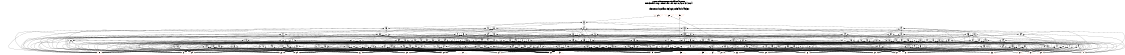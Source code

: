 # Network structure generated by ABC

digraph network {
size = "7.5,10";
center = true;
edge [dir = back];

{
  node [shape = plaintext];
  edge [style = invis];
  LevelTitle1 [label=""];
  LevelTitle2 [label=""];
  Level6 [label = ""];
  Level5 [label = ""];
  Level4 [label = ""];
  Level3 [label = ""];
  Level2 [label = ""];
  Level1 [label = ""];
  Level0 [label = ""];
  LevelTitle1 ->  LevelTitle2 ->  Level6 ->  Level5 ->  Level4 ->  Level3 ->  Level2 ->  Level1 ->  Level0;
}

{
  rank = same;
  LevelTitle1;
  title1 [shape=plaintext,
          fontsize=20,
          fontname = "Times-Roman",
          label="Network structure visualized by ABC\nBenchmark \"top\". Time was Wed Oct 16 16:07:34 2024. "
         ];
}

{
  rank = same;
  LevelTitle2;
  title2 [shape=plaintext,
          fontsize=18,
          fontname = "Times-Roman",
          label="The network contains 156 logic nodes and 0 latches.\n"
         ];
}

{
  rank = same;
  Level6;
  Node29 [label = "pd0", shape = invtriangle, color = coral, fillcolor = coral];
  Node30 [label = "pe0", shape = invtriangle, color = coral, fillcolor = coral];
  Node31 [label = "pf0", shape = invtriangle, color = coral, fillcolor = coral];
}

{
  rank = same;
  Level5;
  Node33 [label = "33\n", shape = ellipse];
}

{
  rank = same;
  Level4;
  Node34 [label = "34\n", shape = ellipse];
  Node88 [label = "88\n", shape = ellipse];
  Node119 [label = "119\n", shape = ellipse];
  Node152 [label = "152\n", shape = ellipse];
  Node163 [label = "163\n", shape = ellipse];
  Node172 [label = "172\n", shape = ellipse];
}

{
  rank = same;
  Level3;
  Node35 [label = "35\n", shape = ellipse];
  Node61 [label = "61\n", shape = ellipse];
  Node70 [label = "70\n", shape = ellipse];
  Node76 [label = "76\n", shape = ellipse];
  Node89 [label = "89\n", shape = ellipse];
  Node97 [label = "97\n", shape = ellipse];
  Node120 [label = "120\n", shape = ellipse];
  Node130 [label = "130\n", shape = ellipse];
  Node139 [label = "139\n", shape = ellipse];
  Node142 [label = "142\n", shape = ellipse];
  Node153 [label = "153\n", shape = ellipse];
  Node155 [label = "155\n", shape = ellipse];
  Node164 [label = "164\n", shape = ellipse];
  Node170 [label = "170\n", shape = ellipse];
  Node173 [label = "173\n", shape = ellipse];
  Node174 [label = "174\n", shape = ellipse];
  Node179 [label = "179\n", shape = ellipse];
  Node183 [label = "183\n", shape = ellipse];
}

{
  rank = same;
  Level2;
  Node36 [label = "36\n", shape = ellipse];
  Node39 [label = "39\n", shape = ellipse];
  Node43 [label = "43\n", shape = ellipse];
  Node46 [label = "46\n", shape = ellipse];
  Node50 [label = "50\n", shape = ellipse];
  Node55 [label = "55\n", shape = ellipse];
  Node62 [label = "62\n", shape = ellipse];
  Node64 [label = "64\n", shape = ellipse];
  Node66 [label = "66\n", shape = ellipse];
  Node68 [label = "68\n", shape = ellipse];
  Node71 [label = "71\n", shape = ellipse];
  Node74 [label = "74\n", shape = ellipse];
  Node77 [label = "77\n", shape = ellipse];
  Node82 [label = "82\n", shape = ellipse];
  Node85 [label = "85\n", shape = ellipse];
  Node90 [label = "90\n", shape = ellipse];
  Node91 [label = "91\n", shape = ellipse];
  Node92 [label = "92\n", shape = ellipse];
  Node94 [label = "94\n", shape = ellipse];
  Node98 [label = "98\n", shape = ellipse];
  Node99 [label = "99\n", shape = ellipse];
  Node101 [label = "101\n", shape = ellipse];
  Node103 [label = "103\n", shape = ellipse];
  Node107 [label = "107\n", shape = ellipse];
  Node112 [label = "112\n", shape = ellipse];
  Node121 [label = "121\n", shape = ellipse];
  Node124 [label = "124\n", shape = ellipse];
  Node127 [label = "127\n", shape = ellipse];
  Node131 [label = "131\n", shape = ellipse];
  Node134 [label = "134\n", shape = ellipse];
  Node136 [label = "136\n", shape = ellipse];
  Node137 [label = "137\n", shape = ellipse];
  Node140 [label = "140\n", shape = ellipse];
  Node143 [label = "143\n", shape = ellipse];
  Node145 [label = "145\n", shape = ellipse];
  Node146 [label = "146\n", shape = ellipse];
  Node148 [label = "148\n", shape = ellipse];
  Node149 [label = "149\n", shape = ellipse];
  Node151 [label = "151\n", shape = ellipse];
  Node154 [label = "154\n", shape = ellipse];
  Node156 [label = "156\n", shape = ellipse];
  Node157 [label = "157\n", shape = ellipse];
  Node159 [label = "159\n", shape = ellipse];
  Node161 [label = "161\n", shape = ellipse];
  Node165 [label = "165\n", shape = ellipse];
  Node168 [label = "168\n", shape = ellipse];
  Node169 [label = "169\n", shape = ellipse];
  Node171 [label = "171\n", shape = ellipse];
  Node175 [label = "175\n", shape = ellipse];
  Node176 [label = "176\n", shape = ellipse];
  Node178 [label = "178\n", shape = ellipse];
  Node180 [label = "180\n", shape = ellipse];
  Node181 [label = "181\n", shape = ellipse];
  Node184 [label = "184\n", shape = ellipse];
  Node185 [label = "185\n", shape = ellipse];
  Node186 [label = "186\n", shape = ellipse];
}

{
  rank = same;
  Level1;
  Node37 [label = "37\n", shape = ellipse];
  Node38 [label = "38\n", shape = ellipse];
  Node40 [label = "40\n", shape = ellipse];
  Node41 [label = "41\n", shape = ellipse];
  Node42 [label = "42\n", shape = ellipse];
  Node44 [label = "44\n", shape = ellipse];
  Node45 [label = "45\n", shape = ellipse];
  Node47 [label = "47\n", shape = ellipse];
  Node48 [label = "48\n", shape = ellipse];
  Node49 [label = "49\n", shape = ellipse];
  Node51 [label = "51\n", shape = ellipse];
  Node52 [label = "52\n", shape = ellipse];
  Node53 [label = "53\n", shape = ellipse];
  Node54 [label = "54\n", shape = ellipse];
  Node56 [label = "56\n", shape = ellipse];
  Node57 [label = "57\n", shape = ellipse];
  Node58 [label = "58\n", shape = ellipse];
  Node59 [label = "59\n", shape = ellipse];
  Node60 [label = "60\n", shape = ellipse];
  Node63 [label = "63\n", shape = ellipse];
  Node65 [label = "65\n", shape = ellipse];
  Node67 [label = "67\n", shape = ellipse];
  Node69 [label = "69\n", shape = ellipse];
  Node72 [label = "72\n", shape = ellipse];
  Node73 [label = "73\n", shape = ellipse];
  Node75 [label = "75\n", shape = ellipse];
  Node78 [label = "78\n", shape = ellipse];
  Node79 [label = "79\n", shape = ellipse];
  Node80 [label = "80\n", shape = ellipse];
  Node81 [label = "81\n", shape = ellipse];
  Node83 [label = "83\n", shape = ellipse];
  Node84 [label = "84\n", shape = ellipse];
  Node86 [label = "86\n", shape = ellipse];
  Node87 [label = "87\n", shape = ellipse];
  Node93 [label = "93\n", shape = ellipse];
  Node95 [label = "95\n", shape = ellipse];
  Node96 [label = "96\n", shape = ellipse];
  Node100 [label = "100\n", shape = ellipse];
  Node102 [label = "102\n", shape = ellipse];
  Node104 [label = "104\n", shape = ellipse];
  Node105 [label = "105\n", shape = ellipse];
  Node106 [label = "106\n", shape = ellipse];
  Node108 [label = "108\n", shape = ellipse];
  Node109 [label = "109\n", shape = ellipse];
  Node110 [label = "110\n", shape = ellipse];
  Node111 [label = "111\n", shape = ellipse];
  Node113 [label = "113\n", shape = ellipse];
  Node114 [label = "114\n", shape = ellipse];
  Node115 [label = "115\n", shape = ellipse];
  Node116 [label = "116\n", shape = ellipse];
  Node117 [label = "117\n", shape = ellipse];
  Node118 [label = "118\n", shape = ellipse];
  Node122 [label = "122\n", shape = ellipse];
  Node123 [label = "123\n", shape = ellipse];
  Node125 [label = "125\n", shape = ellipse];
  Node126 [label = "126\n", shape = ellipse];
  Node128 [label = "128\n", shape = ellipse];
  Node129 [label = "129\n", shape = ellipse];
  Node132 [label = "132\n", shape = ellipse];
  Node133 [label = "133\n", shape = ellipse];
  Node135 [label = "135\n", shape = ellipse];
  Node138 [label = "138\n", shape = ellipse];
  Node141 [label = "141\n", shape = ellipse];
  Node144 [label = "144\n", shape = ellipse];
  Node147 [label = "147\n", shape = ellipse];
  Node150 [label = "150\n", shape = ellipse];
  Node158 [label = "158\n", shape = ellipse];
  Node160 [label = "160\n", shape = ellipse];
  Node162 [label = "162\n", shape = ellipse];
  Node166 [label = "166\n", shape = ellipse];
  Node167 [label = "167\n", shape = ellipse];
  Node177 [label = "177\n", shape = ellipse];
  Node182 [label = "182\n", shape = ellipse];
  Node187 [label = "187\n", shape = ellipse];
  Node188 [label = "188\n", shape = ellipse];
}

{
  rank = same;
  Level0;
  Node1 [label = "pp", shape = triangle, color = coral, fillcolor = coral];
  Node2 [label = "pa0", shape = triangle, color = coral, fillcolor = coral];
  Node3 [label = "pq", shape = triangle, color = coral, fillcolor = coral];
  Node4 [label = "pb0", shape = triangle, color = coral, fillcolor = coral];
  Node5 [label = "pr", shape = triangle, color = coral, fillcolor = coral];
  Node6 [label = "pc0", shape = triangle, color = coral, fillcolor = coral];
  Node7 [label = "ps", shape = triangle, color = coral, fillcolor = coral];
  Node8 [label = "pt", shape = triangle, color = coral, fillcolor = coral];
  Node9 [label = "pu", shape = triangle, color = coral, fillcolor = coral];
  Node10 [label = "pv", shape = triangle, color = coral, fillcolor = coral];
  Node11 [label = "pw", shape = triangle, color = coral, fillcolor = coral];
  Node12 [label = "px", shape = triangle, color = coral, fillcolor = coral];
  Node13 [label = "py", shape = triangle, color = coral, fillcolor = coral];
  Node14 [label = "pz", shape = triangle, color = coral, fillcolor = coral];
  Node15 [label = "pa", shape = triangle, color = coral, fillcolor = coral];
  Node16 [label = "pb", shape = triangle, color = coral, fillcolor = coral];
  Node17 [label = "pc", shape = triangle, color = coral, fillcolor = coral];
  Node18 [label = "pe", shape = triangle, color = coral, fillcolor = coral];
  Node19 [label = "pf", shape = triangle, color = coral, fillcolor = coral];
  Node20 [label = "pg", shape = triangle, color = coral, fillcolor = coral];
  Node21 [label = "ph", shape = triangle, color = coral, fillcolor = coral];
  Node22 [label = "pi", shape = triangle, color = coral, fillcolor = coral];
  Node23 [label = "pj", shape = triangle, color = coral, fillcolor = coral];
  Node24 [label = "pk", shape = triangle, color = coral, fillcolor = coral];
  Node25 [label = "pl", shape = triangle, color = coral, fillcolor = coral];
  Node26 [label = "pm", shape = triangle, color = coral, fillcolor = coral];
  Node27 [label = "pn", shape = triangle, color = coral, fillcolor = coral];
  Node28 [label = "po", shape = triangle, color = coral, fillcolor = coral];
}

title1 -> title2 [style = invis];
title2 -> Node29 [style = invis];
title2 -> Node30 [style = invis];
title2 -> Node31 [style = invis];
Node29 -> Node30 [style = invis];
Node30 -> Node31 [style = invis];
Node29 -> Node33 [style = solid];
Node30 -> Node187 [style = solid];
Node31 -> Node188 [style = solid];
Node33 -> Node34 [style = solid];
Node33 -> Node88 [style = solid];
Node33 -> Node119 [style = solid];
Node33 -> Node152 [style = solid];
Node33 -> Node163 [style = solid];
Node33 -> Node172 [style = solid];
Node34 -> Node35 [style = solid];
Node34 -> Node61 [style = solid];
Node34 -> Node70 [style = solid];
Node34 -> Node76 [style = solid];
Node34 -> Node82 [style = solid];
Node34 -> Node85 [style = solid];
Node35 -> Node36 [style = solid];
Node35 -> Node39 [style = solid];
Node35 -> Node43 [style = solid];
Node35 -> Node46 [style = solid];
Node35 -> Node50 [style = solid];
Node35 -> Node55 [style = solid];
Node36 -> Node37 [style = solid];
Node36 -> Node38 [style = solid];
Node36 -> Node3 [style = solid];
Node36 -> Node17 [style = solid];
Node36 -> Node23 [style = solid];
Node36 -> Node26 [style = solid];
Node37 -> Node13 [style = solid];
Node37 -> Node14 [style = solid];
Node37 -> Node15 [style = solid];
Node37 -> Node17 [style = solid];
Node37 -> Node23 [style = solid];
Node37 -> Node27 [style = solid];
Node38 -> Node5 [style = solid];
Node38 -> Node18 [style = solid];
Node38 -> Node24 [style = solid];
Node39 -> Node40 [style = solid];
Node39 -> Node41 [style = solid];
Node39 -> Node42 [style = solid];
Node39 -> Node9 [style = solid];
Node39 -> Node23 [style = solid];
Node39 -> Node26 [style = solid];
Node40 -> Node11 [style = solid];
Node40 -> Node12 [style = solid];
Node40 -> Node15 [style = solid];
Node40 -> Node17 [style = solid];
Node40 -> Node22 [style = solid];
Node40 -> Node27 [style = solid];
Node41 -> Node17 [style = solid];
Node41 -> Node20 [style = solid];
Node42 -> Node3 [style = solid];
Node42 -> Node15 [style = solid];
Node43 -> Node44 [style = solid];
Node43 -> Node45 [style = solid];
Node43 -> Node18 [style = solid];
Node43 -> Node21 [style = solid];
Node43 -> Node25 [style = solid];
Node44 -> Node7 [style = solid];
Node44 -> Node8 [style = solid];
Node44 -> Node10 [style = solid];
Node44 -> Node17 [style = solid];
Node45 -> Node13 [style = solid];
Node45 -> Node15 [style = solid];
Node45 -> Node17 [style = solid];
Node45 -> Node20 [style = solid];
Node45 -> Node23 [style = solid];
Node45 -> Node27 [style = solid];
Node46 -> Node47 [style = solid];
Node46 -> Node48 [style = solid];
Node46 -> Node49 [style = solid];
Node46 -> Node25 [style = solid];
Node47 -> Node11 [style = solid];
Node47 -> Node12 [style = solid];
Node47 -> Node17 [style = solid];
Node47 -> Node18 [style = solid];
Node47 -> Node22 [style = solid];
Node47 -> Node27 [style = solid];
Node48 -> Node15 [style = solid];
Node48 -> Node17 [style = solid];
Node49 -> Node7 [style = solid];
Node49 -> Node8 [style = solid];
Node49 -> Node9 [style = solid];
Node49 -> Node10 [style = solid];
Node50 -> Node38 [style = solid];
Node50 -> Node51 [style = solid];
Node50 -> Node52 [style = solid];
Node50 -> Node53 [style = solid];
Node50 -> Node54 [style = solid];
Node51 -> Node7 [style = solid];
Node51 -> Node8 [style = solid];
Node51 -> Node17 [style = solid];
Node51 -> Node18 [style = solid];
Node51 -> Node22 [style = solid];
Node51 -> Node25 [style = solid];
Node52 -> Node1 [style = solid];
Node52 -> Node17 [style = solid];
Node52 -> Node21 [style = solid];
Node52 -> Node26 [style = solid];
Node53 -> Node7 [style = solid];
Node53 -> Node8 [style = solid];
Node53 -> Node15 [style = solid];
Node53 -> Node17 [style = solid];
Node53 -> Node22 [style = solid];
Node53 -> Node25 [style = solid];
Node54 -> Node17 [style = solid];
Node54 -> Node18 [style = solid];
Node54 -> Node20 [style = solid];
Node54 -> Node22 [style = solid];
Node54 -> Node25 [style = solid];
Node55 -> Node49 [style = solid];
Node55 -> Node56 [style = solid];
Node55 -> Node57 [style = solid];
Node55 -> Node58 [style = solid];
Node55 -> Node59 [style = solid];
Node55 -> Node60 [style = solid];
Node56 -> Node5 [style = solid];
Node56 -> Node12 [style = solid];
Node56 -> Node15 [style = solid];
Node56 -> Node21 [style = solid];
Node57 -> Node1 [style = solid];
Node57 -> Node14 [style = solid];
Node57 -> Node17 [style = solid];
Node57 -> Node24 [style = solid];
Node58 -> Node17 [style = solid];
Node58 -> Node18 [style = solid];
Node58 -> Node25 [style = solid];
Node59 -> Node15 [style = solid];
Node59 -> Node17 [style = solid];
Node59 -> Node20 [style = solid];
Node59 -> Node22 [style = solid];
Node59 -> Node25 [style = solid];
Node60 -> Node11 [style = solid];
Node60 -> Node13 [style = solid];
Node60 -> Node15 [style = solid];
Node60 -> Node17 [style = solid];
Node60 -> Node20 [style = solid];
Node60 -> Node27 [style = solid];
Node61 -> Node62 [style = solid];
Node61 -> Node64 [style = solid];
Node61 -> Node66 [style = solid];
Node61 -> Node68 [style = solid];
Node62 -> Node63 [style = solid];
Node62 -> Node11 [style = solid];
Node62 -> Node13 [style = solid];
Node62 -> Node18 [style = solid];
Node63 -> Node12 [style = solid];
Node63 -> Node14 [style = solid];
Node63 -> Node17 [style = solid];
Node63 -> Node27 [style = solid];
Node64 -> Node42 [style = solid];
Node64 -> Node65 [style = solid];
Node64 -> Node14 [style = solid];
Node64 -> Node17 [style = solid];
Node64 -> Node23 [style = solid];
Node64 -> Node24 [style = solid];
Node65 -> Node5 [style = solid];
Node65 -> Node13 [style = solid];
Node66 -> Node48 [style = solid];
Node66 -> Node67 [style = solid];
Node66 -> Node5 [style = solid];
Node66 -> Node23 [style = solid];
Node66 -> Node26 [style = solid];
Node67 -> Node3 [style = solid];
Node67 -> Node24 [style = solid];
Node68 -> Node48 [style = solid];
Node68 -> Node69 [style = solid];
Node68 -> Node5 [style = solid];
Node68 -> Node9 [style = solid];
Node68 -> Node23 [style = solid];
Node68 -> Node26 [style = solid];
Node69 -> Node3 [style = solid];
Node69 -> Node10 [style = solid];
Node70 -> Node71 [style = solid];
Node70 -> Node74 [style = solid];
Node70 -> Node75 [style = solid];
Node70 -> Node14 [style = solid];
Node70 -> Node17 [style = solid];
Node70 -> Node27 [style = solid];
Node71 -> Node72 [style = solid];
Node71 -> Node73 [style = solid];
Node71 -> Node15 [style = solid];
Node71 -> Node17 [style = solid];
Node71 -> Node26 [style = solid];
Node71 -> Node27 [style = solid];
Node72 -> Node15 [style = solid];
Node72 -> Node16 [style = solid];
Node72 -> Node17 [style = solid];
Node72 -> Node24 [style = solid];
Node72 -> Node25 [style = solid];
Node73 -> Node17 [style = solid];
Node73 -> Node18 [style = solid];
Node73 -> Node24 [style = solid];
Node73 -> Node25 [style = solid];
Node74 -> Node42 [style = solid];
Node74 -> Node17 [style = solid];
Node74 -> Node20 [style = solid];
Node74 -> Node24 [style = solid];
Node74 -> Node26 [style = solid];
Node74 -> Node28 [style = solid];
Node75 -> Node11 [style = solid];
Node75 -> Node12 [style = solid];
Node75 -> Node13 [style = solid];
Node75 -> Node15 [style = solid];
Node76 -> Node77 [style = solid];
Node76 -> Node44 [style = solid];
Node76 -> Node81 [style = solid];
Node76 -> Node15 [style = solid];
Node76 -> Node21 [style = solid];
Node76 -> Node25 [style = solid];
Node77 -> Node78 [style = solid];
Node77 -> Node79 [style = solid];
Node77 -> Node80 [style = solid];
Node77 -> Node13 [style = solid];
Node77 -> Node15 [style = solid];
Node77 -> Node17 [style = solid];
Node78 -> Node20 [style = solid];
Node78 -> Node26 [style = solid];
Node78 -> Node28 [style = solid];
Node79 -> Node3 [style = solid];
Node79 -> Node9 [style = solid];
Node80 -> Node11 [style = solid];
Node80 -> Node17 [style = solid];
Node80 -> Node20 [style = solid];
Node80 -> Node28 [style = solid];
Node81 -> Node10 [style = solid];
Node81 -> Node15 [style = solid];
Node81 -> Node17 [style = solid];
Node81 -> Node21 [style = solid];
Node81 -> Node23 [style = solid];
Node81 -> Node25 [style = solid];
Node82 -> Node48 [style = solid];
Node82 -> Node83 [style = solid];
Node82 -> Node84 [style = solid];
Node82 -> Node5 [style = solid];
Node82 -> Node24 [style = solid];
Node83 -> Node21 [style = solid];
Node83 -> Node23 [style = solid];
Node83 -> Node26 [style = solid];
Node84 -> Node10 [style = solid];
Node84 -> Node17 [style = solid];
Node84 -> Node18 [style = solid];
Node84 -> Node21 [style = solid];
Node84 -> Node23 [style = solid];
Node84 -> Node25 [style = solid];
Node85 -> Node86 [style = solid];
Node85 -> Node79 [style = solid];
Node85 -> Node87 [style = solid];
Node85 -> Node20 [style = solid];
Node85 -> Node26 [style = solid];
Node85 -> Node28 [style = solid];
Node86 -> Node17 [style = solid];
Node86 -> Node18 [style = solid];
Node87 -> Node3 [style = solid];
Node87 -> Node9 [style = solid];
Node87 -> Node11 [style = solid];
Node87 -> Node13 [style = solid];
Node88 -> Node89 [style = solid];
Node88 -> Node97 [style = solid];
Node88 -> Node118 [style = solid];
Node88 -> Node10 [style = solid];
Node88 -> Node14 [style = solid];
Node88 -> Node26 [style = solid];
Node89 -> Node90 [style = solid];
Node89 -> Node91 [style = solid];
Node89 -> Node92 [style = solid];
Node89 -> Node94 [style = solid];
Node89 -> Node96 [style = solid];
Node90 -> Node41 [style = solid];
Node90 -> Node3 [style = solid];
Node90 -> Node9 [style = solid];
Node90 -> Node13 [style = solid];
Node90 -> Node15 [style = solid];
Node90 -> Node23 [style = solid];
Node91 -> Node86 [style = solid];
Node91 -> Node11 [style = solid];
Node91 -> Node20 [style = solid];
Node91 -> Node22 [style = solid];
Node91 -> Node28 [style = solid];
Node92 -> Node48 [style = solid];
Node92 -> Node93 [style = solid];
Node92 -> Node11 [style = solid];
Node92 -> Node20 [style = solid];
Node92 -> Node22 [style = solid];
Node92 -> Node28 [style = solid];
Node93 -> Node12 [style = solid];
Node93 -> Node15 [style = solid];
Node93 -> Node17 [style = solid];
Node93 -> Node21 [style = solid];
Node93 -> Node22 [style = solid];
Node93 -> Node27 [style = solid];
Node94 -> Node95 [style = solid];
Node94 -> Node13 [style = solid];
Node94 -> Node14 [style = solid];
Node94 -> Node17 [style = solid];
Node94 -> Node18 [style = solid];
Node94 -> Node21 [style = solid];
Node95 -> Node23 [style = solid];
Node95 -> Node27 [style = solid];
Node96 -> Node12 [style = solid];
Node96 -> Node17 [style = solid];
Node96 -> Node18 [style = solid];
Node96 -> Node21 [style = solid];
Node96 -> Node22 [style = solid];
Node96 -> Node27 [style = solid];
Node97 -> Node98 [style = solid];
Node97 -> Node99 [style = solid];
Node97 -> Node101 [style = solid];
Node97 -> Node103 [style = solid];
Node97 -> Node107 [style = solid];
Node97 -> Node112 [style = solid];
Node98 -> Node48 [style = solid];
Node98 -> Node86 [style = solid];
Node98 -> Node9 [style = solid];
Node98 -> Node10 [style = solid];
Node98 -> Node23 [style = solid];
Node98 -> Node25 [style = solid];
Node99 -> Node86 [style = solid];
Node99 -> Node100 [style = solid];
Node99 -> Node9 [style = solid];
Node99 -> Node20 [style = solid];
Node99 -> Node25 [style = solid];
Node100 -> Node12 [style = solid];
Node100 -> Node14 [style = solid];
Node100 -> Node17 [style = solid];
Node100 -> Node18 [style = solid];
Node100 -> Node21 [style = solid];
Node100 -> Node27 [style = solid];
Node101 -> Node48 [style = solid];
Node101 -> Node102 [style = solid];
Node101 -> Node9 [style = solid];
Node101 -> Node20 [style = solid];
Node101 -> Node25 [style = solid];
Node102 -> Node11 [style = solid];
Node102 -> Node13 [style = solid];
Node102 -> Node17 [style = solid];
Node102 -> Node18 [style = solid];
Node102 -> Node20 [style = solid];
Node102 -> Node27 [style = solid];
Node103 -> Node104 [style = solid];
Node103 -> Node105 [style = solid];
Node103 -> Node106 [style = solid];
Node103 -> Node21 [style = solid];
Node103 -> Node24 [style = solid];
Node103 -> Node26 [style = solid];
Node104 -> Node1 [style = solid];
Node104 -> Node17 [style = solid];
Node105 -> Node5 [style = solid];
Node105 -> Node15 [style = solid];
Node106 -> Node12 [style = solid];
Node106 -> Node14 [style = solid];
Node106 -> Node15 [style = solid];
Node106 -> Node17 [style = solid];
Node106 -> Node21 [style = solid];
Node106 -> Node27 [style = solid];
Node107 -> Node48 [style = solid];
Node107 -> Node108 [style = solid];
Node107 -> Node109 [style = solid];
Node107 -> Node110 [style = solid];
Node107 -> Node111 [style = solid];
Node107 -> Node24 [style = solid];
Node108 -> Node5 [style = solid];
Node108 -> Node14 [style = solid];
Node108 -> Node21 [style = solid];
Node108 -> Node23 [style = solid];
Node109 -> Node17 [style = solid];
Node109 -> Node18 [style = solid];
Node109 -> Node20 [style = solid];
Node109 -> Node22 [style = solid];
Node109 -> Node26 [style = solid];
Node109 -> Node28 [style = solid];
Node110 -> Node11 [style = solid];
Node110 -> Node17 [style = solid];
Node110 -> Node18 [style = solid];
Node110 -> Node20 [style = solid];
Node110 -> Node22 [style = solid];
Node110 -> Node27 [style = solid];
Node111 -> Node14 [style = solid];
Node111 -> Node15 [style = solid];
Node111 -> Node17 [style = solid];
Node111 -> Node21 [style = solid];
Node111 -> Node23 [style = solid];
Node111 -> Node27 [style = solid];
Node112 -> Node113 [style = solid];
Node112 -> Node114 [style = solid];
Node112 -> Node115 [style = solid];
Node112 -> Node116 [style = solid];
Node112 -> Node117 [style = solid];
Node113 -> Node17 [style = solid];
Node113 -> Node20 [style = solid];
Node113 -> Node24 [style = solid];
Node113 -> Node28 [style = solid];
Node114 -> Node3 [style = solid];
Node114 -> Node11 [style = solid];
Node114 -> Node13 [style = solid];
Node114 -> Node15 [style = solid];
Node115 -> Node15 [style = solid];
Node115 -> Node17 [style = solid];
Node115 -> Node20 [style = solid];
Node115 -> Node22 [style = solid];
Node115 -> Node26 [style = solid];
Node115 -> Node28 [style = solid];
Node116 -> Node11 [style = solid];
Node116 -> Node15 [style = solid];
Node116 -> Node17 [style = solid];
Node116 -> Node20 [style = solid];
Node116 -> Node22 [style = solid];
Node116 -> Node27 [style = solid];
Node117 -> Node13 [style = solid];
Node117 -> Node17 [style = solid];
Node117 -> Node18 [style = solid];
Node117 -> Node20 [style = solid];
Node117 -> Node23 [style = solid];
Node117 -> Node27 [style = solid];
Node118 -> Node5 [style = solid];
Node118 -> Node17 [style = solid];
Node118 -> Node18 [style = solid];
Node118 -> Node21 [style = solid];
Node118 -> Node23 [style = solid];
Node119 -> Node120 [style = solid];
Node119 -> Node130 [style = solid];
Node119 -> Node139 [style = solid];
Node119 -> Node142 [style = solid];
Node119 -> Node149 [style = solid];
Node119 -> Node151 [style = solid];
Node120 -> Node121 [style = solid];
Node120 -> Node124 [style = solid];
Node120 -> Node127 [style = solid];
Node120 -> Node129 [style = solid];
Node120 -> Node9 [style = solid];
Node120 -> Node13 [style = solid];
Node121 -> Node122 [style = solid];
Node121 -> Node123 [style = solid];
Node121 -> Node9 [style = solid];
Node121 -> Node14 [style = solid];
Node121 -> Node17 [style = solid];
Node121 -> Node28 [style = solid];
Node122 -> Node1 [style = solid];
Node122 -> Node5 [style = solid];
Node122 -> Node7 [style = solid];
Node122 -> Node8 [style = solid];
Node122 -> Node10 [style = solid];
Node122 -> Node15 [style = solid];
Node123 -> Node3 [style = solid];
Node123 -> Node11 [style = solid];
Node123 -> Node12 [style = solid];
Node123 -> Node13 [style = solid];
Node124 -> Node125 [style = solid];
Node124 -> Node126 [style = solid];
Node124 -> Node8 [style = solid];
Node124 -> Node26 [style = solid];
Node125 -> Node1 [style = solid];
Node125 -> Node7 [style = solid];
Node126 -> Node5 [style = solid];
Node126 -> Node10 [style = solid];
Node126 -> Node17 [style = solid];
Node126 -> Node18 [style = solid];
Node126 -> Node21 [style = solid];
Node127 -> Node48 [style = solid];
Node127 -> Node125 [style = solid];
Node127 -> Node128 [style = solid];
Node127 -> Node8 [style = solid];
Node127 -> Node22 [style = solid];
Node127 -> Node28 [style = solid];
Node128 -> Node11 [style = solid];
Node128 -> Node12 [style = solid];
Node129 -> Node3 [style = solid];
Node129 -> Node17 [style = solid];
Node129 -> Node18 [style = solid];
Node129 -> Node20 [style = solid];
Node129 -> Node23 [style = solid];
Node130 -> Node131 [style = solid];
Node130 -> Node134 [style = solid];
Node130 -> Node136 [style = solid];
Node130 -> Node137 [style = solid];
Node130 -> Node12 [style = solid];
Node131 -> Node79 [style = solid];
Node131 -> Node132 [style = solid];
Node131 -> Node133 [style = solid];
Node131 -> Node18 [style = solid];
Node131 -> Node28 [style = solid];
Node132 -> Node1 [style = solid];
Node132 -> Node5 [style = solid];
Node132 -> Node7 [style = solid];
Node132 -> Node10 [style = solid];
Node132 -> Node13 [style = solid];
Node132 -> Node14 [style = solid];
Node133 -> Node8 [style = solid];
Node133 -> Node11 [style = solid];
Node133 -> Node12 [style = solid];
Node133 -> Node17 [style = solid];
Node134 -> Node135 [style = solid];
Node134 -> Node10 [style = solid];
Node134 -> Node15 [style = solid];
Node134 -> Node21 [style = solid];
Node135 -> Node1 [style = solid];
Node135 -> Node5 [style = solid];
Node135 -> Node7 [style = solid];
Node135 -> Node8 [style = solid];
Node135 -> Node17 [style = solid];
Node135 -> Node26 [style = solid];
Node136 -> Node125 [style = solid];
Node136 -> Node8 [style = solid];
Node136 -> Node17 [style = solid];
Node136 -> Node18 [style = solid];
Node136 -> Node21 [style = solid];
Node136 -> Node22 [style = solid];
Node137 -> Node138 [style = solid];
Node137 -> Node13 [style = solid];
Node137 -> Node15 [style = solid];
Node138 -> Node3 [style = solid];
Node138 -> Node17 [style = solid];
Node138 -> Node20 [style = solid];
Node138 -> Node23 [style = solid];
Node138 -> Node24 [style = solid];
Node139 -> Node140 [style = solid];
Node139 -> Node125 [style = solid];
Node139 -> Node141 [style = solid];
Node139 -> Node8 [style = solid];
Node139 -> Node17 [style = solid];
Node140 -> Node42 [style = solid];
Node140 -> Node5 [style = solid];
Node141 -> Node9 [style = solid];
Node141 -> Node10 [style = solid];
Node141 -> Node26 [style = solid];
Node141 -> Node28 [style = solid];
Node142 -> Node143 [style = solid];
Node142 -> Node145 [style = solid];
Node142 -> Node146 [style = solid];
Node142 -> Node148 [style = solid];
Node142 -> Node105 [style = solid];
Node142 -> Node28 [style = solid];
Node143 -> Node128 [style = solid];
Node143 -> Node144 [style = solid];
Node143 -> Node8 [style = solid];
Node143 -> Node22 [style = solid];
Node144 -> Node1 [style = solid];
Node144 -> Node7 [style = solid];
Node144 -> Node17 [style = solid];
Node144 -> Node18 [style = solid];
Node144 -> Node28 [style = solid];
Node145 -> Node125 [style = solid];
Node145 -> Node126 [style = solid];
Node145 -> Node8 [style = solid];
Node145 -> Node12 [style = solid];
Node145 -> Node14 [style = solid];
Node146 -> Node147 [style = solid];
Node146 -> Node8 [style = solid];
Node146 -> Node12 [style = solid];
Node146 -> Node17 [style = solid];
Node146 -> Node21 [style = solid];
Node147 -> Node1 [style = solid];
Node147 -> Node5 [style = solid];
Node147 -> Node7 [style = solid];
Node147 -> Node10 [style = solid];
Node147 -> Node14 [style = solid];
Node147 -> Node15 [style = solid];
Node148 -> Node104 [style = solid];
Node148 -> Node67 [style = solid];
Node148 -> Node128 [style = solid];
Node148 -> Node13 [style = solid];
Node148 -> Node14 [style = solid];
Node149 -> Node69 [style = solid];
Node149 -> Node125 [style = solid];
Node149 -> Node150 [style = solid];
Node149 -> Node8 [style = solid];
Node149 -> Node18 [style = solid];
Node149 -> Node28 [style = solid];
Node150 -> Node5 [style = solid];
Node150 -> Node9 [style = solid];
Node150 -> Node17 [style = solid];
Node150 -> Node26 [style = solid];
Node151 -> Node57 [style = solid];
Node151 -> Node65 [style = solid];
Node151 -> Node128 [style = solid];
Node151 -> Node3 [style = solid];
Node151 -> Node18 [style = solid];
Node151 -> Node28 [style = solid];
Node152 -> Node153 [style = solid];
Node152 -> Node155 [style = solid];
Node152 -> Node161 [style = solid];
Node152 -> Node129 [style = solid];
Node152 -> Node9 [style = solid];
Node152 -> Node26 [style = solid];
Node153 -> Node154 [style = solid];
Node153 -> Node5 [style = solid];
Node153 -> Node14 [style = solid];
Node153 -> Node18 [style = solid];
Node154 -> Node104 [style = solid];
Node154 -> Node12 [style = solid];
Node154 -> Node21 [style = solid];
Node154 -> Node24 [style = solid];
Node155 -> Node156 [style = solid];
Node155 -> Node157 [style = solid];
Node155 -> Node159 [style = solid];
Node155 -> Node160 [style = solid];
Node155 -> Node15 [style = solid];
Node155 -> Node26 [style = solid];
Node156 -> Node48 [style = solid];
Node156 -> Node65 [style = solid];
Node156 -> Node79 [style = solid];
Node156 -> Node10 [style = solid];
Node156 -> Node14 [style = solid];
Node156 -> Node23 [style = solid];
Node157 -> Node79 [style = solid];
Node157 -> Node158 [style = solid];
Node157 -> Node13 [style = solid];
Node157 -> Node14 [style = solid];
Node158 -> Node5 [style = solid];
Node158 -> Node10 [style = solid];
Node158 -> Node17 [style = solid];
Node158 -> Node18 [style = solid];
Node158 -> Node23 [style = solid];
Node159 -> Node86 [style = solid];
Node159 -> Node67 [style = solid];
Node159 -> Node20 [style = solid];
Node159 -> Node23 [style = solid];
Node160 -> Node5 [style = solid];
Node160 -> Node10 [style = solid];
Node160 -> Node17 [style = solid];
Node160 -> Node21 [style = solid];
Node160 -> Node23 [style = solid];
Node161 -> Node48 [style = solid];
Node161 -> Node125 [style = solid];
Node161 -> Node144 [style = solid];
Node161 -> Node162 [style = solid];
Node161 -> Node28 [style = solid];
Node162 -> Node8 [style = solid];
Node162 -> Node22 [style = solid];
Node162 -> Node26 [style = solid];
Node163 -> Node164 [style = solid];
Node163 -> Node170 [style = solid];
Node163 -> Node118 [style = solid];
Node163 -> Node14 [style = solid];
Node163 -> Node24 [style = solid];
Node163 -> Node26 [style = solid];
Node164 -> Node165 [style = solid];
Node164 -> Node168 [style = solid];
Node164 -> Node169 [style = solid];
Node164 -> Node12 [style = solid];
Node164 -> Node22 [style = solid];
Node164 -> Node26 [style = solid];
Node165 -> Node160 [style = solid];
Node165 -> Node166 [style = solid];
Node165 -> Node167 [style = solid];
Node165 -> Node14 [style = solid];
Node165 -> Node15 [style = solid];
Node166 -> Node3 [style = solid];
Node166 -> Node17 [style = solid];
Node166 -> Node18 [style = solid];
Node166 -> Node20 [style = solid];
Node166 -> Node24 [style = solid];
Node167 -> Node11 [style = solid];
Node167 -> Node13 [style = solid];
Node167 -> Node28 [style = solid];
Node168 -> Node86 [style = solid];
Node168 -> Node1 [style = solid];
Node168 -> Node24 [style = solid];
Node168 -> Node28 [style = solid];
Node169 -> Node125 [style = solid];
Node169 -> Node8 [style = solid];
Node169 -> Node15 [style = solid];
Node169 -> Node17 [style = solid];
Node169 -> Node21 [style = solid];
Node169 -> Node22 [style = solid];
Node170 -> Node159 [style = solid];
Node170 -> Node171 [style = solid];
Node170 -> Node13 [style = solid];
Node170 -> Node22 [style = solid];
Node170 -> Node26 [style = solid];
Node171 -> Node48 [style = solid];
Node171 -> Node1 [style = solid];
Node171 -> Node24 [style = solid];
Node171 -> Node28 [style = solid];
Node172 -> Node173 [style = solid];
Node172 -> Node174 [style = solid];
Node172 -> Node179 [style = solid];
Node172 -> Node183 [style = solid];
Node172 -> Node185 [style = solid];
Node172 -> Node186 [style = solid];
Node173 -> Node140 [style = solid];
Node173 -> Node104 [style = solid];
Node173 -> Node166 [style = solid];
Node173 -> Node24 [style = solid];
Node173 -> Node26 [style = solid];
Node173 -> Node28 [style = solid];
Node174 -> Node169 [style = solid];
Node174 -> Node175 [style = solid];
Node174 -> Node176 [style = solid];
Node174 -> Node178 [style = solid];
Node174 -> Node22 [style = solid];
Node174 -> Node26 [style = solid];
Node175 -> Node48 [style = solid];
Node175 -> Node86 [style = solid];
Node175 -> Node20 [style = solid];
Node175 -> Node21 [style = solid];
Node175 -> Node22 [style = solid];
Node175 -> Node23 [style = solid];
Node176 -> Node177 [style = solid];
Node176 -> Node17 [style = solid];
Node176 -> Node18 [style = solid];
Node176 -> Node25 [style = solid];
Node176 -> Node26 [style = solid];
Node176 -> Node27 [style = solid];
Node177 -> Node6 [style = solid];
Node177 -> Node15 [style = solid];
Node177 -> Node17 [style = solid];
Node177 -> Node18 [style = solid];
Node177 -> Node25 [style = solid];
Node177 -> Node27 [style = solid];
Node178 -> Node104 [style = solid];
Node178 -> Node18 [style = solid];
Node178 -> Node21 [style = solid];
Node178 -> Node24 [style = solid];
Node179 -> Node168 [style = solid];
Node179 -> Node171 [style = solid];
Node179 -> Node180 [style = solid];
Node179 -> Node181 [style = solid];
Node179 -> Node128 [style = solid];
Node179 -> Node22 [style = solid];
Node180 -> Node104 [style = solid];
Node180 -> Node12 [style = solid];
Node180 -> Node15 [style = solid];
Node180 -> Node21 [style = solid];
Node180 -> Node22 [style = solid];
Node180 -> Node24 [style = solid];
Node181 -> Node182 [style = solid];
Node181 -> Node5 [style = solid];
Node181 -> Node14 [style = solid];
Node181 -> Node18 [style = solid];
Node182 -> Node3 [style = solid];
Node182 -> Node13 [style = solid];
Node182 -> Node17 [style = solid];
Node182 -> Node23 [style = solid];
Node182 -> Node24 [style = solid];
Node183 -> Node136 [style = solid];
Node183 -> Node178 [style = solid];
Node183 -> Node184 [style = solid];
Node183 -> Node12 [style = solid];
Node183 -> Node22 [style = solid];
Node183 -> Node26 [style = solid];
Node184 -> Node79 [style = solid];
Node184 -> Node138 [style = solid];
Node184 -> Node158 [style = solid];
Node184 -> Node15 [style = solid];
Node184 -> Node26 [style = solid];
Node185 -> Node104 [style = solid];
Node185 -> Node67 [style = solid];
Node185 -> Node5 [style = solid];
Node185 -> Node18 [style = solid];
Node185 -> Node26 [style = solid];
Node185 -> Node28 [style = solid];
Node186 -> Node104 [style = solid];
Node186 -> Node15 [style = solid];
Node186 -> Node21 [style = solid];
Node186 -> Node22 [style = solid];
Node186 -> Node24 [style = solid];
Node186 -> Node26 [style = solid];
Node187 -> Node2 [style = solid];
Node187 -> Node15 [style = solid];
Node187 -> Node17 [style = solid];
Node187 -> Node18 [style = solid];
Node187 -> Node19 [style = solid];
Node188 -> Node4 [style = solid];
Node188 -> Node15 [style = solid];
Node188 -> Node17 [style = solid];
Node188 -> Node18 [style = solid];
}

